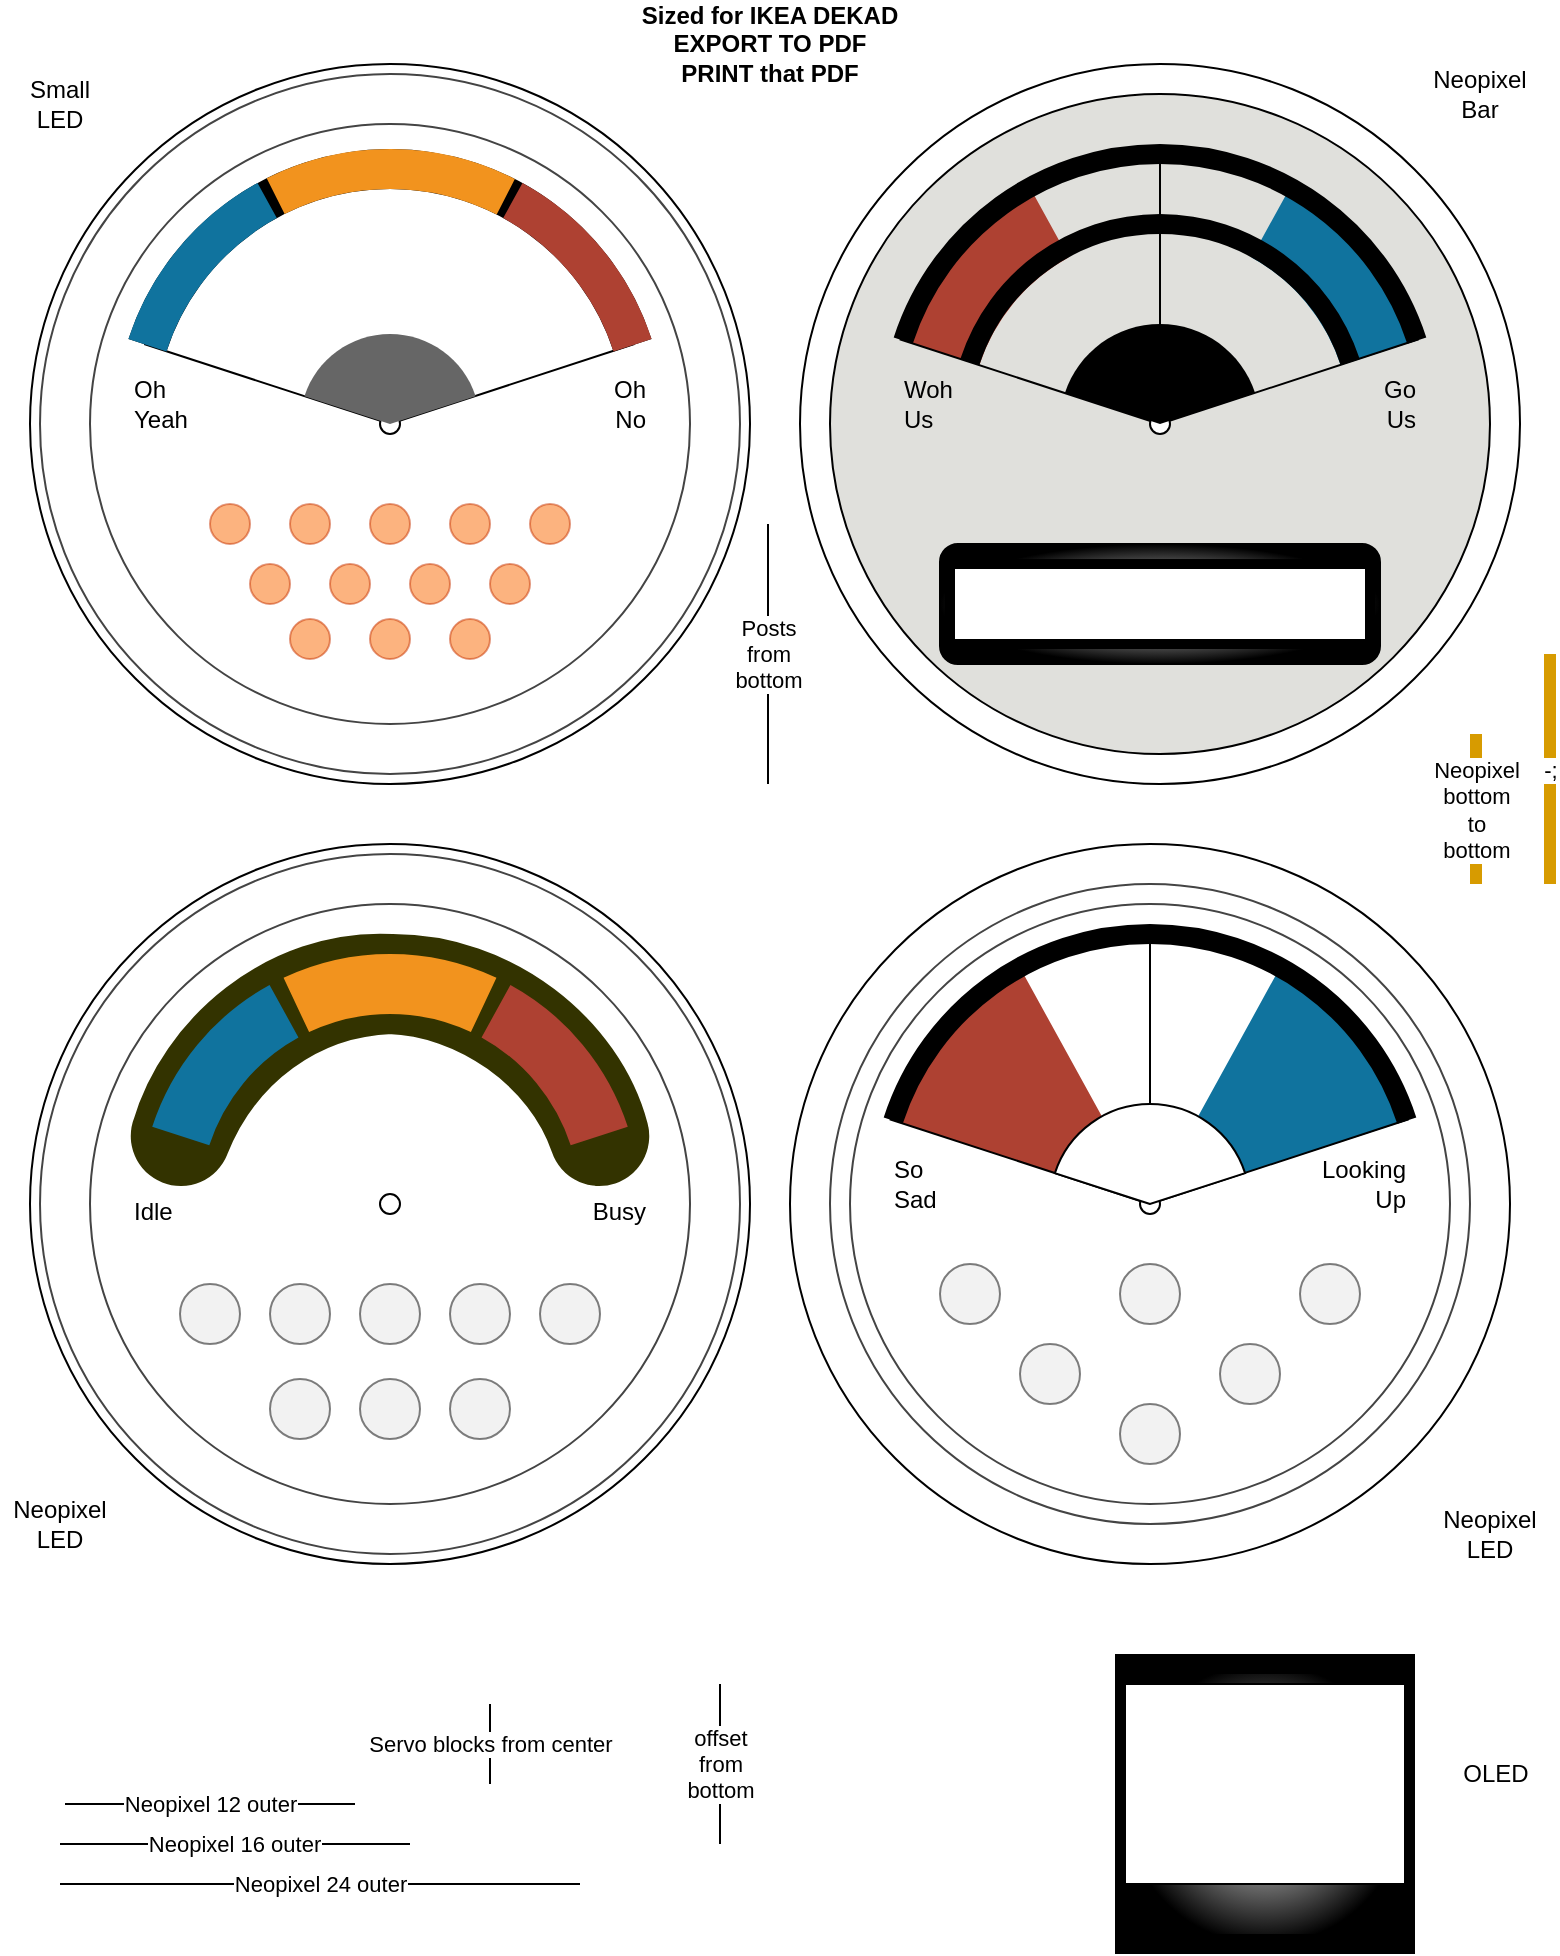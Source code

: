 <mxfile version="20.8.10" type="device"><diagram name="Page-1" id="OPt0QuEMijA94LCX0hND"><mxGraphModel dx="1074" dy="1057" grid="1" gridSize="10" guides="1" tooltips="1" connect="1" arrows="1" fold="1" page="1" pageScale="1" pageWidth="850" pageHeight="1100" math="0" shadow="0"><root><mxCell id="0"/><mxCell id="1" parent="0"/><mxCell id="5JzAk0zP8H-74-rmshNw-103" value="" style="rounded=0;whiteSpace=wrap;html=1;strokeColor=#000000;strokeWidth=10;fillColor=#FFFFFF;gradientColor=default;gradientDirection=radial;" parent="1" vertex="1"><mxGeometry x="602.5" y="870" width="140" height="140" as="geometry"/></mxCell><mxCell id="5JzAk0zP8H-74-rmshNw-137" value="" style="ellipse;fillColor=none;strokeColor=#444444;aspect=fixed;shadow=0;" parent="1" vertex="1"><mxGeometry x="455" y="480" width="320" height="320" as="geometry"/></mxCell><mxCell id="5JzAk0zP8H-74-rmshNw-107" value="" style="ellipse;whiteSpace=wrap;html=1;aspect=fixed;fillColor=none;" parent="1" vertex="1"><mxGeometry x="440" y="70" width="360" height="360" as="geometry"/></mxCell><mxCell id="5JzAk0zP8H-74-rmshNw-108" value="" style="ellipse;fillColor=#E0E0DC;strokeColor=default;aspect=fixed;gradientColor=none;fillStyle=auto;" parent="1" vertex="1"><mxGeometry x="455" y="85" width="330" height="330" as="geometry"/></mxCell><mxCell id="5JzAk0zP8H-74-rmshNw-109" value="" style="verticalLabelPosition=bottom;verticalAlign=top;html=1;shape=mxgraph.basic.arc;fillColor=none;strokeColor=#AE4132;startAngle=0.8;endAngle=0.92;strokeWidth=40;aspect=fixed;" parent="1" vertex="1"><mxGeometry x="505" y="135" width="230" height="230" as="geometry"/></mxCell><mxCell id="5JzAk0zP8H-74-rmshNw-110" value="" style="verticalLabelPosition=bottom;verticalAlign=top;html=1;shape=mxgraph.basic.arc;fillColor=none;strokeColor=#10739e;startAngle=0.08;endAngle=0.2&#10;;strokeWidth=40;aspect=fixed;flipH=0;" parent="1" vertex="1"><mxGeometry x="505" y="135" width="230" height="230" as="geometry"/></mxCell><mxCell id="5JzAk0zP8H-74-rmshNw-124" value="" style="verticalLabelPosition=bottom;verticalAlign=top;html=1;shape=mxgraph.basic.arc;fillColor=none;strokeColor=#000000;startAngle=0.8;endAngle=0.200;strokeWidth=10;aspect=fixed;" parent="1" vertex="1"><mxGeometry x="485" y="115" width="270" height="270" as="geometry"/></mxCell><mxCell id="5JzAk0zP8H-74-rmshNw-125" value="" style="verticalLabelPosition=bottom;verticalAlign=top;html=1;shape=mxgraph.basic.arc;fillColor=none;strokeColor=#000000;startAngle=0.8;endAngle=0.200;strokeWidth=10;aspect=fixed;" parent="1" vertex="1"><mxGeometry x="520" y="150" width="200" height="200" as="geometry"/></mxCell><mxCell id="5JzAk0zP8H-74-rmshNw-101" value="" style="endArrow=none;html=1;rounded=0;entryX=0.5;entryY=-0.004;entryDx=0;entryDy=0;exitX=0.5;exitY=0.5;exitDx=0;exitDy=0;exitPerimeter=0;entryPerimeter=0;" parent="1" edge="1"><mxGeometry width="50" height="50" relative="1" as="geometry"><mxPoint x="615" y="631.99" as="sourcePoint"/><mxPoint x="615" y="503.92" as="targetPoint"/></mxGeometry></mxCell><mxCell id="5JzAk0zP8H-74-rmshNw-18" value="" style="ellipse;whiteSpace=wrap;html=1;aspect=fixed;fillColor=none;" parent="1" vertex="1"><mxGeometry x="435" y="460" width="360" height="360" as="geometry"/></mxCell><mxCell id="5JzAk0zP8H-74-rmshNw-19" value="" style="ellipse;fillColor=none;strokeColor=#444444;aspect=fixed;" parent="1" vertex="1"><mxGeometry x="465" y="490" width="300" height="300" as="geometry"/></mxCell><mxCell id="5JzAk0zP8H-74-rmshNw-45" value="" style="verticalLabelPosition=bottom;verticalAlign=top;html=1;shape=mxgraph.basic.arc;fillColor=none;strokeColor=#AE4132;startAngle=0.8;endAngle=0.92;strokeWidth=90;aspect=fixed;" parent="1" vertex="1"><mxGeometry x="525" y="550" width="180" height="180" as="geometry"/></mxCell><mxCell id="5JzAk0zP8H-74-rmshNw-47" value="" style="verticalLabelPosition=bottom;verticalAlign=top;html=1;shape=mxgraph.basic.arc;fillColor=none;strokeColor=#10739e;startAngle=0.08;endAngle=0.2&#10;;strokeWidth=90;aspect=fixed;flipH=0;" parent="1" vertex="1"><mxGeometry x="525" y="550" width="180" height="180" as="geometry"/></mxCell><mxCell id="5JzAk0zP8H-74-rmshNw-12" value="" style="endArrow=none;html=1;rounded=0;exitX=0.018;exitY=0.343;exitDx=0;exitDy=0;exitPerimeter=0;" parent="1" source="5JzAk0zP8H-74-rmshNw-8" target="v7sbQBNWq2zLygWSMtE9-103" edge="1"><mxGeometry width="50" height="50" relative="1" as="geometry"><mxPoint x="430" y="100" as="sourcePoint"/><mxPoint x="230" y="250" as="targetPoint"/></mxGeometry></mxCell><mxCell id="5JzAk0zP8H-74-rmshNw-7" value="" style="endArrow=none;html=1;rounded=0;entryX=0.979;entryY=0.343;entryDx=0;entryDy=0;entryPerimeter=0;" parent="1" source="v7sbQBNWq2zLygWSMtE9-103" target="5JzAk0zP8H-74-rmshNw-8" edge="1"><mxGeometry width="50" height="50" relative="1" as="geometry"><mxPoint x="240" y="250" as="sourcePoint"/><mxPoint x="430" y="100" as="targetPoint"/></mxGeometry></mxCell><mxCell id="5JzAk0zP8H-74-rmshNw-8" value="" style="verticalLabelPosition=bottom;verticalAlign=top;html=1;shape=mxgraph.basic.arc;fillColor=none;strokeColor=#000000;startAngle=0.8;endAngle=0.200;strokeWidth=20;aspect=fixed;" parent="1" vertex="1"><mxGeometry x="107.5" y="122.5" width="255" height="255" as="geometry"/></mxCell><mxCell id="v7sbQBNWq2zLygWSMtE9-104" value="" style="ellipse;fillColor=none;strokeColor=#444444;aspect=fixed;" parent="1" vertex="1"><mxGeometry x="85" y="100" width="300" height="300" as="geometry"/></mxCell><mxCell id="v7sbQBNWq2zLygWSMtE9-1" value="" style="ellipse;whiteSpace=wrap;html=1;aspect=fixed;fillColor=none;shadow=0;" parent="1" vertex="1"><mxGeometry x="55" y="460" width="360" height="360" as="geometry"/></mxCell><mxCell id="v7sbQBNWq2zLygWSMtE9-56" value="" style="ellipse;fillColor=none;strokeColor=#444444;aspect=fixed;shadow=0;" parent="1" vertex="1"><mxGeometry x="60" y="465" width="350" height="350" as="geometry"/></mxCell><mxCell id="v7sbQBNWq2zLygWSMtE9-6" value="" style="ellipse;whiteSpace=wrap;html=1;aspect=fixed;shadow=0;" parent="1" vertex="1"><mxGeometry x="230" y="635" width="10" height="10" as="geometry"/></mxCell><mxCell id="v7sbQBNWq2zLygWSMtE9-17" value="" style="ellipse;fillColor=none;strokeColor=#444444;aspect=fixed;shadow=0;" parent="1" vertex="1"><mxGeometry x="85" y="490" width="300" height="300" as="geometry"/></mxCell><mxCell id="v7sbQBNWq2zLygWSMtE9-24" value="" style="verticalLabelPosition=bottom;verticalAlign=top;html=1;shape=mxgraph.basic.arc;fillColor=none;strokeColor=#333300;startAngle=0.8&#10;;endAngle=0.2&#10;;strokeWidth=50;aspect=fixed;shadow=0;sketch=1;curveFitting=1;jiggle=2;" parent="1" vertex="1"><mxGeometry x="125" y="530" width="220" height="220" as="geometry"/></mxCell><mxCell id="v7sbQBNWq2zLygWSMtE9-63" value="" style="ellipse;whiteSpace=wrap;html=1;aspect=fixed;opacity=50;fillColor=#E6E6E6;" parent="1" vertex="1"><mxGeometry x="600" y="670" width="30" height="30" as="geometry"/></mxCell><mxCell id="v7sbQBNWq2zLygWSMtE9-64" value="" style="ellipse;whiteSpace=wrap;html=1;aspect=fixed;opacity=50;fillColor=#E6E6E6;" parent="1" vertex="1"><mxGeometry x="550" y="710" width="30" height="30" as="geometry"/></mxCell><mxCell id="v7sbQBNWq2zLygWSMtE9-65" value="" style="ellipse;whiteSpace=wrap;html=1;aspect=fixed;opacity=50;fillColor=#E6E6E6;" parent="1" vertex="1"><mxGeometry x="690" y="670" width="30" height="30" as="geometry"/></mxCell><mxCell id="v7sbQBNWq2zLygWSMtE9-66" value="" style="ellipse;whiteSpace=wrap;html=1;aspect=fixed;opacity=50;fillColor=#E6E6E6;" parent="1" vertex="1"><mxGeometry x="600" y="740" width="30" height="30" as="geometry"/></mxCell><mxCell id="v7sbQBNWq2zLygWSMtE9-70" value="" style="ellipse;whiteSpace=wrap;html=1;aspect=fixed;opacity=50;fillColor=#E6E6E6;" parent="1" vertex="1"><mxGeometry x="650" y="710" width="30" height="30" as="geometry"/></mxCell><mxCell id="v7sbQBNWq2zLygWSMtE9-74" value="" style="ellipse;whiteSpace=wrap;html=1;aspect=fixed;opacity=50;fillColor=#E6E6E6;" parent="1" vertex="1"><mxGeometry x="510" y="670" width="30" height="30" as="geometry"/></mxCell><mxCell id="v7sbQBNWq2zLygWSMtE9-80" value="" style="ellipse;whiteSpace=wrap;html=1;aspect=fixed;opacity=50;shadow=0;fillColor=#E6E6E6;" parent="1" vertex="1"><mxGeometry x="220" y="680" width="30" height="30" as="geometry"/></mxCell><mxCell id="v7sbQBNWq2zLygWSMtE9-81" value="" style="ellipse;whiteSpace=wrap;html=1;aspect=fixed;opacity=50;shadow=0;fillColor=#E6E6E6;" parent="1" vertex="1"><mxGeometry x="265" y="680" width="30" height="30" as="geometry"/></mxCell><mxCell id="v7sbQBNWq2zLygWSMtE9-82" value="" style="ellipse;whiteSpace=wrap;html=1;aspect=fixed;opacity=50;shadow=0;fillColor=#E6E6E6;" parent="1" vertex="1"><mxGeometry x="175" y="680" width="30" height="30" as="geometry"/></mxCell><mxCell id="v7sbQBNWq2zLygWSMtE9-84" value="" style="ellipse;whiteSpace=wrap;html=1;aspect=fixed;opacity=50;shadow=0;fillColor=#E6E6E6;" parent="1" vertex="1"><mxGeometry x="310" y="680" width="30" height="30" as="geometry"/></mxCell><mxCell id="v7sbQBNWq2zLygWSMtE9-85" value="" style="ellipse;whiteSpace=wrap;html=1;aspect=fixed;opacity=50;shadow=0;fillColor=#E6E6E6;" parent="1" vertex="1"><mxGeometry x="220" y="727.5" width="30" height="30" as="geometry"/></mxCell><mxCell id="v7sbQBNWq2zLygWSMtE9-91" value="" style="ellipse;whiteSpace=wrap;html=1;aspect=fixed;opacity=50;shadow=0;fillColor=#E6E6E6;" parent="1" vertex="1"><mxGeometry x="130" y="680" width="30" height="30" as="geometry"/></mxCell><mxCell id="v7sbQBNWq2zLygWSMtE9-94" value="Idle" style="text;html=1;strokeColor=none;fillColor=none;align=left;verticalAlign=middle;whiteSpace=wrap;rounded=0;shadow=0;" parent="1" vertex="1"><mxGeometry x="105" y="629" width="60" height="30" as="geometry"/></mxCell><mxCell id="v7sbQBNWq2zLygWSMtE9-95" value="Busy" style="text;html=1;strokeColor=none;fillColor=none;align=right;verticalAlign=middle;whiteSpace=wrap;rounded=0;shadow=0;" parent="1" vertex="1"><mxGeometry x="305" y="629" width="60" height="30" as="geometry"/></mxCell><mxCell id="v7sbQBNWq2zLygWSMtE9-98" value="" style="ellipse;whiteSpace=wrap;html=1;aspect=fixed;opacity=50;shadow=0;fillColor=#E6E6E6;" parent="1" vertex="1"><mxGeometry x="175" y="727.5" width="30" height="30" as="geometry"/></mxCell><mxCell id="v7sbQBNWq2zLygWSMtE9-99" value="" style="ellipse;whiteSpace=wrap;html=1;aspect=fixed;opacity=50;shadow=0;fillColor=#E6E6E6;" parent="1" vertex="1"><mxGeometry x="265" y="727.5" width="30" height="30" as="geometry"/></mxCell><mxCell id="v7sbQBNWq2zLygWSMtE9-20" value="" style="verticalLabelPosition=bottom;verticalAlign=top;html=1;shape=mxgraph.basic.arc;fillColor=none;strokeColor=#10739E;startAngle=0.8;endAngle=0.92;strokeWidth=30;aspect=fixed;shadow=0;" parent="1" vertex="1"><mxGeometry x="125" y="530" width="220" height="220" as="geometry"/></mxCell><mxCell id="v7sbQBNWq2zLygWSMtE9-21" value="" style="verticalLabelPosition=bottom;verticalAlign=top;html=1;shape=mxgraph.basic.arc;fillColor=none;strokeColor=#F2931E;startAngle=0.93;endAngle=0.07;strokeWidth=30;aspect=fixed;shadow=0;flipH=0;" parent="1" vertex="1"><mxGeometry x="125" y="530" width="220" height="220" as="geometry"/></mxCell><mxCell id="v7sbQBNWq2zLygWSMtE9-22" value="" style="verticalLabelPosition=bottom;verticalAlign=top;html=1;shape=mxgraph.basic.arc;fillColor=none;strokeColor=#AE4132;startAngle=0.08;endAngle=0.2&#10;;strokeWidth=30;aspect=fixed;flipH=0;shadow=0;" parent="1" vertex="1"><mxGeometry x="125" y="530" width="220" height="220" as="geometry"/></mxCell><mxCell id="v7sbQBNWq2zLygWSMtE9-101" value="" style="ellipse;whiteSpace=wrap;html=1;aspect=fixed;fillColor=none;" parent="1" vertex="1"><mxGeometry x="55" y="70" width="360" height="360" as="geometry"/></mxCell><mxCell id="v7sbQBNWq2zLygWSMtE9-102" value="" style="ellipse;fillColor=none;strokeColor=#444444;aspect=fixed;" parent="1" vertex="1"><mxGeometry x="60" y="75" width="350" height="350" as="geometry"/></mxCell><mxCell id="v7sbQBNWq2zLygWSMtE9-103" value="" style="ellipse;whiteSpace=wrap;html=1;aspect=fixed;" parent="1" vertex="1"><mxGeometry x="230" y="245" width="10" height="10" as="geometry"/></mxCell><mxCell id="v7sbQBNWq2zLygWSMtE9-105" value="" style="verticalLabelPosition=bottom;verticalAlign=top;html=1;shape=mxgraph.basic.arc;fillColor=none;strokeColor=#10739E;startAngle=0.8;endAngle=0.92;strokeWidth=20;aspect=fixed;" parent="1" vertex="1"><mxGeometry x="107.5" y="122.5" width="255" height="255" as="geometry"/></mxCell><mxCell id="v7sbQBNWq2zLygWSMtE9-106" value="" style="verticalLabelPosition=bottom;verticalAlign=top;html=1;shape=mxgraph.basic.arc;fillColor=none;strokeColor=#F2931E;startAngle=0.926;endAngle=0.075;strokeWidth=20;aspect=fixed;" parent="1" vertex="1"><mxGeometry x="107.5" y="122.5" width="255" height="255" as="geometry"/></mxCell><mxCell id="v7sbQBNWq2zLygWSMtE9-107" value="" style="verticalLabelPosition=bottom;verticalAlign=top;html=1;shape=mxgraph.basic.arc;fillColor=none;strokeColor=#AE4132;startAngle=0.08;endAngle=0.2&#10;;strokeWidth=20;aspect=fixed;flipH=0;" parent="1" vertex="1"><mxGeometry x="107.5" y="122.5" width="255" height="255" as="geometry"/></mxCell><mxCell id="v7sbQBNWq2zLygWSMtE9-110" value="" style="ellipse;whiteSpace=wrap;html=1;aspect=fixed;opacity=50;fillColor=#fa6800;strokeColor=#C73500;fontColor=#000000;" parent="1" vertex="1"><mxGeometry x="225" y="290" width="20" height="20" as="geometry"/></mxCell><mxCell id="v7sbQBNWq2zLygWSMtE9-111" value="" style="ellipse;whiteSpace=wrap;html=1;aspect=fixed;opacity=50;fillColor=#fa6800;strokeColor=#C73500;fontColor=#000000;" parent="1" vertex="1"><mxGeometry x="265" y="290" width="20" height="20" as="geometry"/></mxCell><mxCell id="v7sbQBNWq2zLygWSMtE9-112" value="" style="ellipse;whiteSpace=wrap;html=1;aspect=fixed;opacity=50;fillColor=#fa6800;strokeColor=#C73500;fontColor=#000000;" parent="1" vertex="1"><mxGeometry x="185" y="290" width="20" height="20" as="geometry"/></mxCell><mxCell id="v7sbQBNWq2zLygWSMtE9-113" value="" style="ellipse;whiteSpace=wrap;html=1;aspect=fixed;opacity=50;fillColor=#fa6800;strokeColor=#C73500;fontColor=#000000;" parent="1" vertex="1"><mxGeometry x="185" y="347.5" width="20" height="20" as="geometry"/></mxCell><mxCell id="v7sbQBNWq2zLygWSMtE9-114" value="" style="ellipse;whiteSpace=wrap;html=1;aspect=fixed;opacity=50;fillColor=#fa6800;strokeColor=#C73500;fontColor=#000000;" parent="1" vertex="1"><mxGeometry x="305" y="290" width="20" height="20" as="geometry"/></mxCell><mxCell id="v7sbQBNWq2zLygWSMtE9-115" value="" style="ellipse;whiteSpace=wrap;html=1;aspect=fixed;opacity=50;fillColor=#fa6800;strokeColor=#C73500;fontColor=#000000;" parent="1" vertex="1"><mxGeometry x="225" y="347.5" width="20" height="20" as="geometry"/></mxCell><mxCell id="v7sbQBNWq2zLygWSMtE9-116" value="" style="ellipse;whiteSpace=wrap;html=1;aspect=fixed;opacity=50;fillColor=#fa6800;strokeColor=#C73500;fontColor=#000000;" parent="1" vertex="1"><mxGeometry x="205" y="320" width="20" height="20" as="geometry"/></mxCell><mxCell id="v7sbQBNWq2zLygWSMtE9-117" value="" style="ellipse;whiteSpace=wrap;html=1;aspect=fixed;opacity=50;fillColor=#fa6800;strokeColor=#C73500;fontColor=#000000;" parent="1" vertex="1"><mxGeometry x="245" y="320" width="20" height="20" as="geometry"/></mxCell><mxCell id="v7sbQBNWq2zLygWSMtE9-118" value="" style="ellipse;whiteSpace=wrap;html=1;aspect=fixed;opacity=50;fillColor=#fa6800;strokeColor=#C73500;fontColor=#000000;" parent="1" vertex="1"><mxGeometry x="265" y="347.5" width="20" height="20" as="geometry"/></mxCell><mxCell id="v7sbQBNWq2zLygWSMtE9-119" value="" style="ellipse;whiteSpace=wrap;html=1;aspect=fixed;opacity=50;fillColor=#fa6800;strokeColor=#C73500;fontColor=#000000;" parent="1" vertex="1"><mxGeometry x="145" y="290" width="20" height="20" as="geometry"/></mxCell><mxCell id="v7sbQBNWq2zLygWSMtE9-120" value="Oh &lt;br&gt;Yeah" style="text;html=1;strokeColor=none;fillColor=none;align=left;verticalAlign=middle;whiteSpace=wrap;rounded=0;" parent="1" vertex="1"><mxGeometry x="105" y="225" width="60" height="30" as="geometry"/></mxCell><mxCell id="v7sbQBNWq2zLygWSMtE9-121" value="Oh&lt;br&gt;&amp;nbsp;No" style="text;html=1;strokeColor=none;fillColor=none;align=right;verticalAlign=middle;whiteSpace=wrap;rounded=0;" parent="1" vertex="1"><mxGeometry x="305" y="225" width="60" height="30" as="geometry"/></mxCell><mxCell id="v7sbQBNWq2zLygWSMtE9-122" value="" style="ellipse;whiteSpace=wrap;html=1;aspect=fixed;opacity=50;fillColor=#fa6800;strokeColor=#C73500;fontColor=#000000;" parent="1" vertex="1"><mxGeometry x="165" y="320" width="20" height="20" as="geometry"/></mxCell><mxCell id="v7sbQBNWq2zLygWSMtE9-123" value="" style="ellipse;whiteSpace=wrap;html=1;aspect=fixed;opacity=50;fillColor=#fa6800;strokeColor=#C73500;fontColor=#000000;" parent="1" vertex="1"><mxGeometry x="285" y="320" width="20" height="20" as="geometry"/></mxCell><mxCell id="5JzAk0zP8H-74-rmshNw-13" value="" style="html=1;shape=mxgraph.basic.pie;fillColor=#666666;strokeColor=none;startAngle=0.80;endAngle=0.2;fontSize=16;fontColor=#FFFFFF;verticalAlign=top;spacingTop=8;fontStyle=1;" parent="1" vertex="1"><mxGeometry x="190" y="205" width="90" height="90" as="geometry"/></mxCell><mxCell id="5JzAk0zP8H-74-rmshNw-14" value="" style="endArrow=none;html=1;rounded=0;exitX=0.018;exitY=0.343;exitDx=0;exitDy=0;exitPerimeter=0;" parent="1" target="5JzAk0zP8H-74-rmshNw-20" edge="1"><mxGeometry width="50" height="50" relative="1" as="geometry"><mxPoint x="484.86" y="597.61" as="sourcePoint"/><mxPoint x="610" y="640" as="targetPoint"/></mxGeometry></mxCell><mxCell id="5JzAk0zP8H-74-rmshNw-15" value="" style="endArrow=none;html=1;rounded=0;entryX=0.979;entryY=0.343;entryDx=0;entryDy=0;entryPerimeter=0;" parent="1" source="5JzAk0zP8H-74-rmshNw-20" edge="1"><mxGeometry width="50" height="50" relative="1" as="geometry"><mxPoint x="620" y="640" as="sourcePoint"/><mxPoint x="744.33" y="597.61" as="targetPoint"/></mxGeometry></mxCell><mxCell id="5JzAk0zP8H-74-rmshNw-20" value="" style="ellipse;whiteSpace=wrap;html=1;aspect=fixed;" parent="1" vertex="1"><mxGeometry x="610" y="635" width="10" height="10" as="geometry"/></mxCell><mxCell id="5JzAk0zP8H-74-rmshNw-34" value="So&lt;br&gt;Sad" style="text;html=1;strokeColor=none;fillColor=none;align=left;verticalAlign=middle;whiteSpace=wrap;rounded=0;" parent="1" vertex="1"><mxGeometry x="485" y="615" width="60" height="30" as="geometry"/></mxCell><mxCell id="5JzAk0zP8H-74-rmshNw-35" value="Looking&lt;br&gt;Up" style="text;html=1;strokeColor=none;fillColor=none;align=right;verticalAlign=middle;whiteSpace=wrap;rounded=0;" parent="1" vertex="1"><mxGeometry x="685" y="615" width="60" height="30" as="geometry"/></mxCell><mxCell id="5JzAk0zP8H-74-rmshNw-38" value="" style="html=1;shape=mxgraph.basic.pie;fillColor=#FFFFFF;strokeColor=default;startAngle=0.80;endAngle=0.2;fontSize=16;fontColor=#FFFFFF;verticalAlign=top;spacingTop=8;fontStyle=1;aspect=fixed;" parent="1" vertex="1"><mxGeometry x="565" y="590" width="100" height="100" as="geometry"/></mxCell><mxCell id="5JzAk0zP8H-74-rmshNw-48" value="offset&lt;br&gt;from&lt;br&gt;bottom" style="endArrow=none;html=1;rounded=0;" parent="1" edge="1"><mxGeometry width="50" height="50" relative="1" as="geometry"><mxPoint x="400.0" y="960" as="sourcePoint"/><mxPoint x="400.0" y="880" as="targetPoint"/></mxGeometry></mxCell><mxCell id="5JzAk0zP8H-74-rmshNw-102" value="" style="rounded=0;whiteSpace=wrap;html=1;strokeWidth=1;gradientDirection=radial;" parent="1" vertex="1"><mxGeometry x="602.5" y="880" width="140" height="100" as="geometry"/></mxCell><mxCell id="5JzAk0zP8H-74-rmshNw-104" value="" style="verticalLabelPosition=bottom;verticalAlign=top;html=1;shape=mxgraph.basic.arc;fillColor=none;strokeColor=#000000;startAngle=0.8;endAngle=0.200;strokeWidth=10;aspect=fixed;" parent="1" vertex="1"><mxGeometry x="480" y="505" width="270" height="270" as="geometry"/></mxCell><mxCell id="5JzAk0zP8H-74-rmshNw-106" value="" style="endArrow=none;html=1;rounded=0;entryX=0.5;entryY=-0.004;entryDx=0;entryDy=0;exitX=0.5;exitY=0.5;exitDx=0;exitDy=0;exitPerimeter=0;entryPerimeter=0;" parent="1" edge="1"><mxGeometry width="50" height="50" relative="1" as="geometry"><mxPoint x="620" y="241.99" as="sourcePoint"/><mxPoint x="620" y="113.92" as="targetPoint"/></mxGeometry></mxCell><mxCell id="5JzAk0zP8H-74-rmshNw-118" value="" style="endArrow=none;html=1;rounded=0;exitX=0.018;exitY=0.343;exitDx=0;exitDy=0;exitPerimeter=0;" parent="1" target="5JzAk0zP8H-74-rmshNw-120" edge="1"><mxGeometry width="50" height="50" relative="1" as="geometry"><mxPoint x="489.86" y="207.61" as="sourcePoint"/><mxPoint x="615" y="250" as="targetPoint"/></mxGeometry></mxCell><mxCell id="5JzAk0zP8H-74-rmshNw-119" value="" style="endArrow=none;html=1;rounded=0;entryX=0.979;entryY=0.343;entryDx=0;entryDy=0;entryPerimeter=0;" parent="1" source="5JzAk0zP8H-74-rmshNw-120" edge="1"><mxGeometry width="50" height="50" relative="1" as="geometry"><mxPoint x="625" y="250" as="sourcePoint"/><mxPoint x="749.33" y="207.61" as="targetPoint"/></mxGeometry></mxCell><mxCell id="5JzAk0zP8H-74-rmshNw-120" value="" style="ellipse;whiteSpace=wrap;html=1;aspect=fixed;" parent="1" vertex="1"><mxGeometry x="615" y="245" width="10" height="10" as="geometry"/></mxCell><mxCell id="5JzAk0zP8H-74-rmshNw-121" value="Woh&lt;br&gt;Us" style="text;html=1;strokeColor=none;fillColor=none;align=left;verticalAlign=middle;whiteSpace=wrap;rounded=0;" parent="1" vertex="1"><mxGeometry x="490" y="225" width="60" height="30" as="geometry"/></mxCell><mxCell id="5JzAk0zP8H-74-rmshNw-122" value="Go&lt;br&gt;Us" style="text;html=1;strokeColor=none;fillColor=none;align=right;verticalAlign=middle;whiteSpace=wrap;rounded=0;" parent="1" vertex="1"><mxGeometry x="690" y="225" width="60" height="30" as="geometry"/></mxCell><mxCell id="5JzAk0zP8H-74-rmshNw-123" value="" style="html=1;shape=mxgraph.basic.pie;fillColor=#000000;strokeColor=none;startAngle=0.80;endAngle=0.2;fontSize=16;fontColor=#FFFFFF;verticalAlign=top;spacingTop=8;fontStyle=1;aspect=fixed;" parent="1" vertex="1"><mxGeometry x="570" y="200" width="100" height="100" as="geometry"/></mxCell><mxCell id="5JzAk0zP8H-74-rmshNw-141" value="Neopixel&lt;br&gt;LED" style="text;html=1;strokeColor=none;fillColor=none;align=center;verticalAlign=middle;whiteSpace=wrap;rounded=0;" parent="1" vertex="1"><mxGeometry x="755" y="790" width="60" height="30" as="geometry"/></mxCell><mxCell id="5JzAk0zP8H-74-rmshNw-142" value="Neopixel Bar" style="text;html=1;strokeColor=none;fillColor=none;align=center;verticalAlign=middle;whiteSpace=wrap;rounded=0;" parent="1" vertex="1"><mxGeometry x="750" y="70" width="60" height="30" as="geometry"/></mxCell><mxCell id="5JzAk0zP8H-74-rmshNw-143" value="OLED" style="text;html=1;strokeColor=none;fillColor=none;align=center;verticalAlign=middle;whiteSpace=wrap;rounded=0;" parent="1" vertex="1"><mxGeometry x="757.5" y="910" width="60" height="30" as="geometry"/></mxCell><mxCell id="5JzAk0zP8H-74-rmshNw-144" value="Small&lt;br&gt;LED" style="text;html=1;strokeColor=none;fillColor=none;align=center;verticalAlign=middle;whiteSpace=wrap;rounded=0;" parent="1" vertex="1"><mxGeometry x="40" y="75" width="60" height="30" as="geometry"/></mxCell><mxCell id="5JzAk0zP8H-74-rmshNw-145" value="Neopixel&lt;br&gt;LED" style="text;html=1;strokeColor=none;fillColor=none;align=center;verticalAlign=middle;whiteSpace=wrap;rounded=0;" parent="1" vertex="1"><mxGeometry x="40" y="785" width="60" height="30" as="geometry"/></mxCell><mxCell id="5JzAk0zP8H-74-rmshNw-146" value="Servo blocks from center" style="endArrow=none;html=1;rounded=0;" parent="1" edge="1"><mxGeometry width="50" height="50" relative="1" as="geometry"><mxPoint x="285.0" y="930" as="sourcePoint"/><mxPoint x="285.0" y="890" as="targetPoint"/></mxGeometry></mxCell><mxCell id="5JzAk0zP8H-74-rmshNw-147" value="Posts&lt;br&gt;from&lt;br&gt;bottom" style="endArrow=none;html=1;rounded=0;" parent="1" edge="1"><mxGeometry width="50" height="50" relative="1" as="geometry"><mxPoint x="424" y="430" as="sourcePoint"/><mxPoint x="424" y="300" as="targetPoint"/></mxGeometry></mxCell><mxCell id="5JzAk0zP8H-74-rmshNw-148" value="Neopixel 16 outer" style="endArrow=none;html=1;rounded=0;shadow=0;sketch=0;" parent="1" edge="1"><mxGeometry x="-0.003" width="50" height="50" relative="1" as="geometry"><mxPoint x="70" y="960" as="sourcePoint"/><mxPoint x="245" y="960" as="targetPoint"/><mxPoint as="offset"/></mxGeometry></mxCell><mxCell id="5JzAk0zP8H-74-rmshNw-150" value="Neopixel 24&amp;nbsp;outer" style="endArrow=none;html=1;rounded=0;shadow=0;sketch=0;" parent="1" edge="1"><mxGeometry width="50" height="50" relative="1" as="geometry"><mxPoint x="70" y="980" as="sourcePoint"/><mxPoint x="330" y="980" as="targetPoint"/></mxGeometry></mxCell><mxCell id="5JzAk0zP8H-74-rmshNw-151" value="Neopixel 12 outer" style="endArrow=none;html=1;rounded=0;shadow=0;sketch=0;" parent="1" edge="1"><mxGeometry x="-0.003" width="50" height="50" relative="1" as="geometry"><mxPoint x="72.5" y="940" as="sourcePoint"/><mxPoint x="217.5" y="940" as="targetPoint"/><mxPoint as="offset"/></mxGeometry></mxCell><mxCell id="5JzAk0zP8H-74-rmshNw-152" value="Sized for IKEA DEKAD&lt;br&gt;EXPORT TO PDF&lt;br&gt;PRINT that PDF" style="text;html=1;strokeColor=none;fillColor=none;align=center;verticalAlign=middle;whiteSpace=wrap;rounded=0;fontStyle=1" parent="1" vertex="1"><mxGeometry x="350" y="45" width="150" height="30" as="geometry"/></mxCell><mxCell id="MT6_Xja2mUX2tBU9bB4R-3" value="" style="rounded=1;whiteSpace=wrap;html=1;strokeColor=#000000;strokeWidth=1;fillColor=#FFFFFF;gradientColor=default;gradientDirection=radial;glass=0;shadow=0;" parent="1" vertex="1"><mxGeometry x="510" y="310" width="220" height="60" as="geometry"/></mxCell><mxCell id="5JzAk0zP8H-74-rmshNw-127" value="" style="rounded=0;whiteSpace=wrap;html=1;strokeColor=#000000;strokeWidth=5;fillColor=#FFFFFF;gradientColor=none;gradientDirection=radial;" parent="1" vertex="1"><mxGeometry x="515" y="320" width="210" height="40" as="geometry"/></mxCell><mxCell id="MT6_Xja2mUX2tBU9bB4R-4" value="Neopixel&lt;br&gt;bottom&lt;br&gt;to&lt;br&gt;bottom" style="endArrow=none;html=1;rounded=0;entryX=0.5;entryY=1;entryDx=0;entryDy=0;fillColor=#ffcd28;gradientColor=#ffa500;strokeColor=#d79b00;strokeWidth=6;" parent="1" edge="1"><mxGeometry width="50" height="50" relative="1" as="geometry"><mxPoint x="778" y="480" as="sourcePoint"/><mxPoint x="778" y="405" as="targetPoint"/></mxGeometry></mxCell><mxCell id="MT6_Xja2mUX2tBU9bB4R-5" value="-;" style="endArrow=none;html=1;rounded=0;entryX=0.5;entryY=0;entryDx=0;entryDy=0;fillColor=#ffcd28;gradientColor=#ffa500;strokeColor=#d79b00;strokeWidth=6;" parent="1" edge="1"><mxGeometry width="50" height="50" relative="1" as="geometry"><mxPoint x="815" y="480" as="sourcePoint"/><mxPoint x="815" y="365" as="targetPoint"/></mxGeometry></mxCell></root></mxGraphModel></diagram></mxfile>